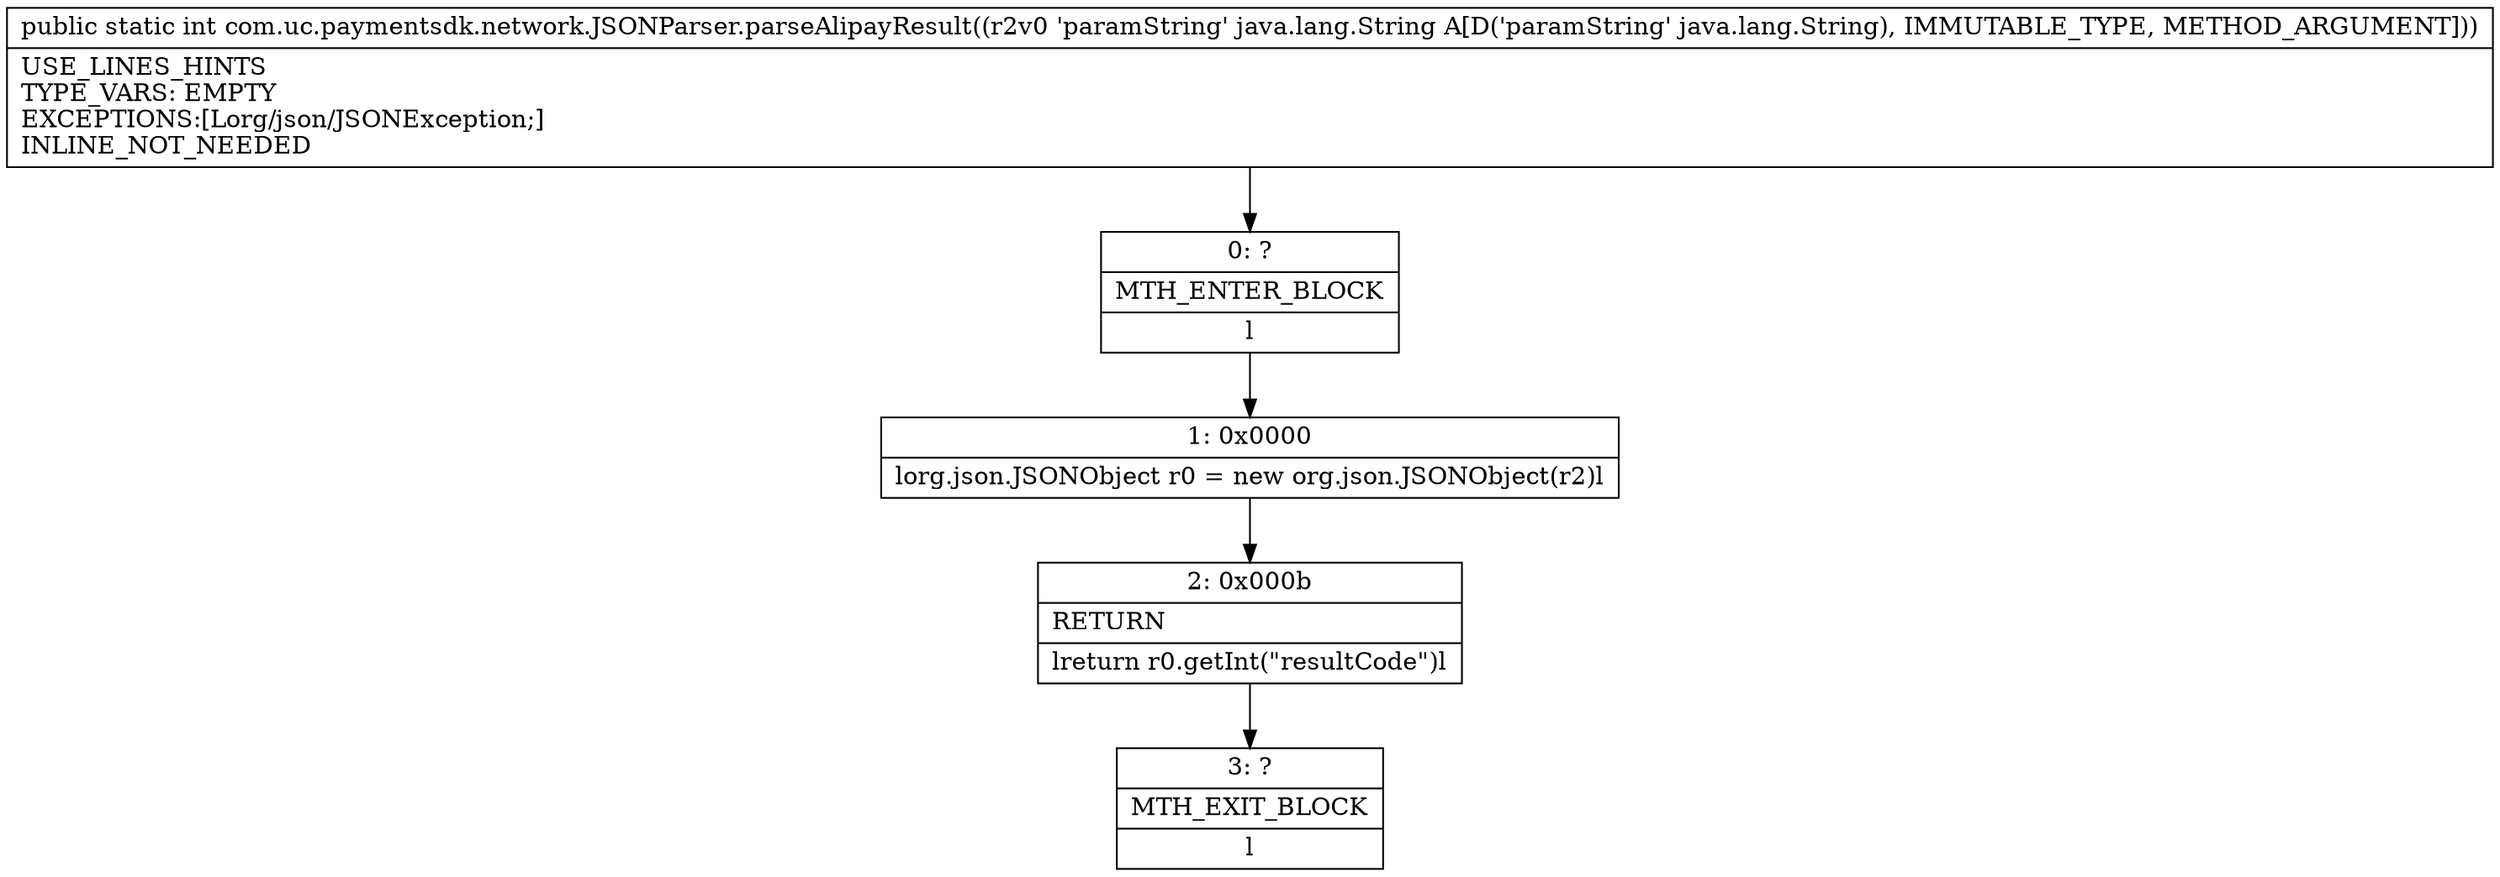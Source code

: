 digraph "CFG forcom.uc.paymentsdk.network.JSONParser.parseAlipayResult(Ljava\/lang\/String;)I" {
Node_0 [shape=record,label="{0\:\ ?|MTH_ENTER_BLOCK\l|l}"];
Node_1 [shape=record,label="{1\:\ 0x0000|lorg.json.JSONObject r0 = new org.json.JSONObject(r2)l}"];
Node_2 [shape=record,label="{2\:\ 0x000b|RETURN\l|lreturn r0.getInt(\"resultCode\")l}"];
Node_3 [shape=record,label="{3\:\ ?|MTH_EXIT_BLOCK\l|l}"];
MethodNode[shape=record,label="{public static int com.uc.paymentsdk.network.JSONParser.parseAlipayResult((r2v0 'paramString' java.lang.String A[D('paramString' java.lang.String), IMMUTABLE_TYPE, METHOD_ARGUMENT]))  | USE_LINES_HINTS\lTYPE_VARS: EMPTY\lEXCEPTIONS:[Lorg\/json\/JSONException;]\lINLINE_NOT_NEEDED\l}"];
MethodNode -> Node_0;
Node_0 -> Node_1;
Node_1 -> Node_2;
Node_2 -> Node_3;
}

